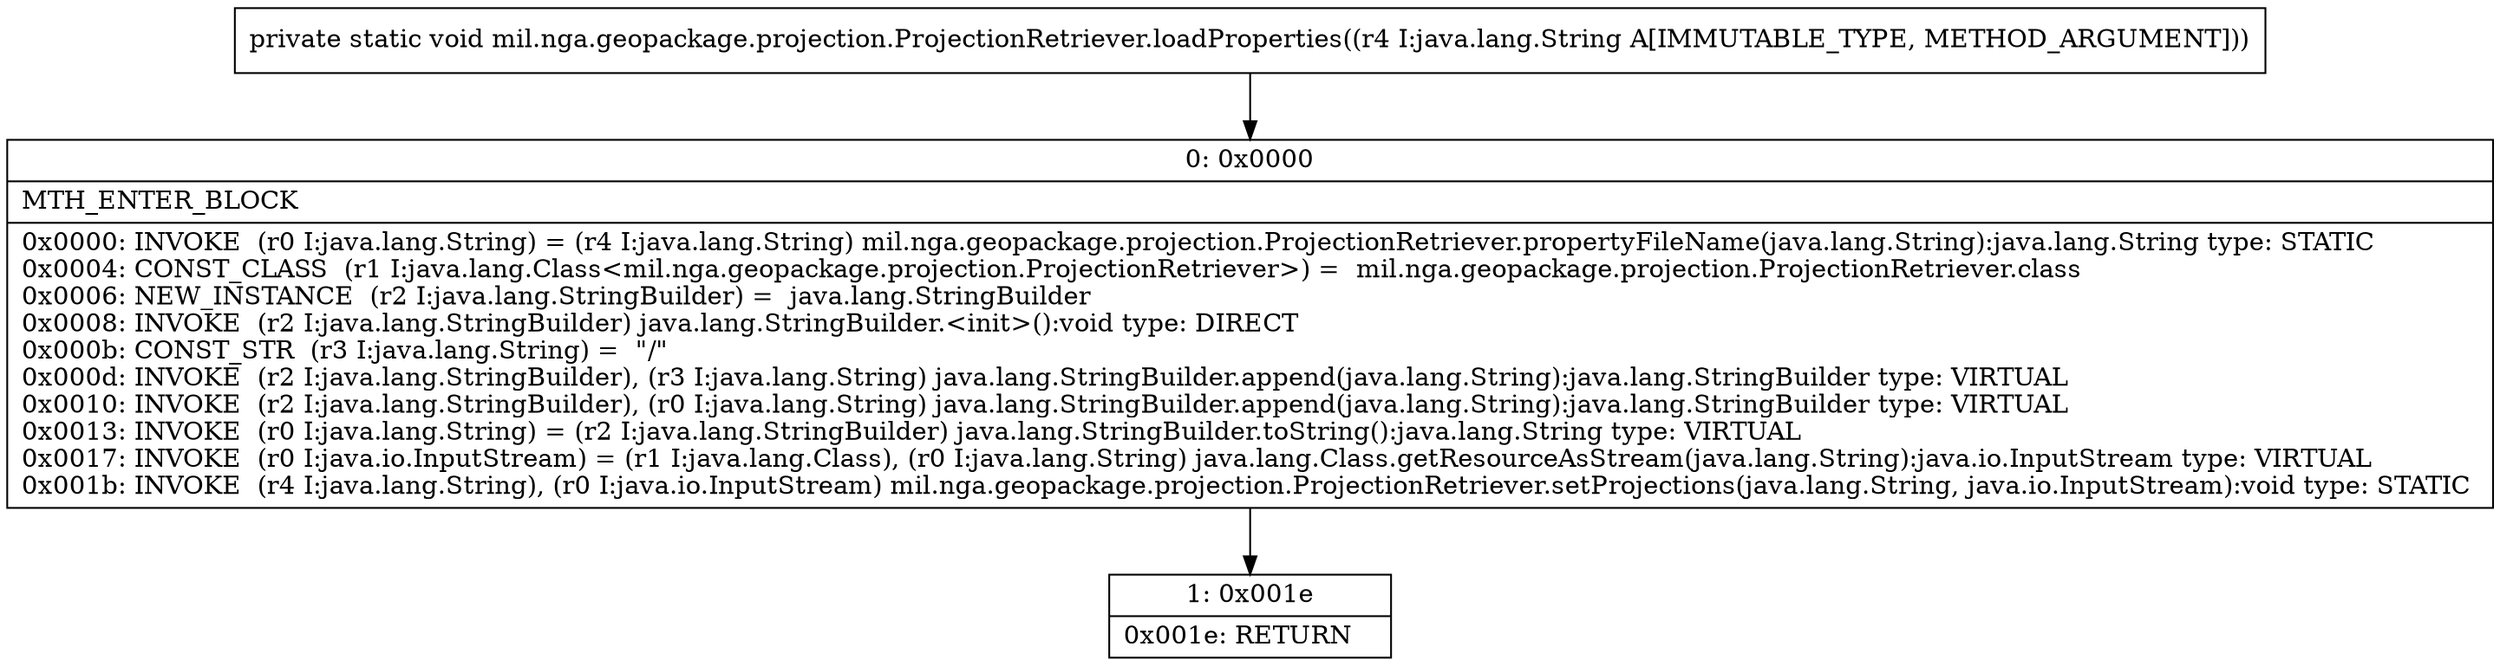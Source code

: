 digraph "CFG formil.nga.geopackage.projection.ProjectionRetriever.loadProperties(Ljava\/lang\/String;)V" {
Node_0 [shape=record,label="{0\:\ 0x0000|MTH_ENTER_BLOCK\l|0x0000: INVOKE  (r0 I:java.lang.String) = (r4 I:java.lang.String) mil.nga.geopackage.projection.ProjectionRetriever.propertyFileName(java.lang.String):java.lang.String type: STATIC \l0x0004: CONST_CLASS  (r1 I:java.lang.Class\<mil.nga.geopackage.projection.ProjectionRetriever\>) =  mil.nga.geopackage.projection.ProjectionRetriever.class \l0x0006: NEW_INSTANCE  (r2 I:java.lang.StringBuilder) =  java.lang.StringBuilder \l0x0008: INVOKE  (r2 I:java.lang.StringBuilder) java.lang.StringBuilder.\<init\>():void type: DIRECT \l0x000b: CONST_STR  (r3 I:java.lang.String) =  \"\/\" \l0x000d: INVOKE  (r2 I:java.lang.StringBuilder), (r3 I:java.lang.String) java.lang.StringBuilder.append(java.lang.String):java.lang.StringBuilder type: VIRTUAL \l0x0010: INVOKE  (r2 I:java.lang.StringBuilder), (r0 I:java.lang.String) java.lang.StringBuilder.append(java.lang.String):java.lang.StringBuilder type: VIRTUAL \l0x0013: INVOKE  (r0 I:java.lang.String) = (r2 I:java.lang.StringBuilder) java.lang.StringBuilder.toString():java.lang.String type: VIRTUAL \l0x0017: INVOKE  (r0 I:java.io.InputStream) = (r1 I:java.lang.Class), (r0 I:java.lang.String) java.lang.Class.getResourceAsStream(java.lang.String):java.io.InputStream type: VIRTUAL \l0x001b: INVOKE  (r4 I:java.lang.String), (r0 I:java.io.InputStream) mil.nga.geopackage.projection.ProjectionRetriever.setProjections(java.lang.String, java.io.InputStream):void type: STATIC \l}"];
Node_1 [shape=record,label="{1\:\ 0x001e|0x001e: RETURN   \l}"];
MethodNode[shape=record,label="{private static void mil.nga.geopackage.projection.ProjectionRetriever.loadProperties((r4 I:java.lang.String A[IMMUTABLE_TYPE, METHOD_ARGUMENT])) }"];
MethodNode -> Node_0;
Node_0 -> Node_1;
}

